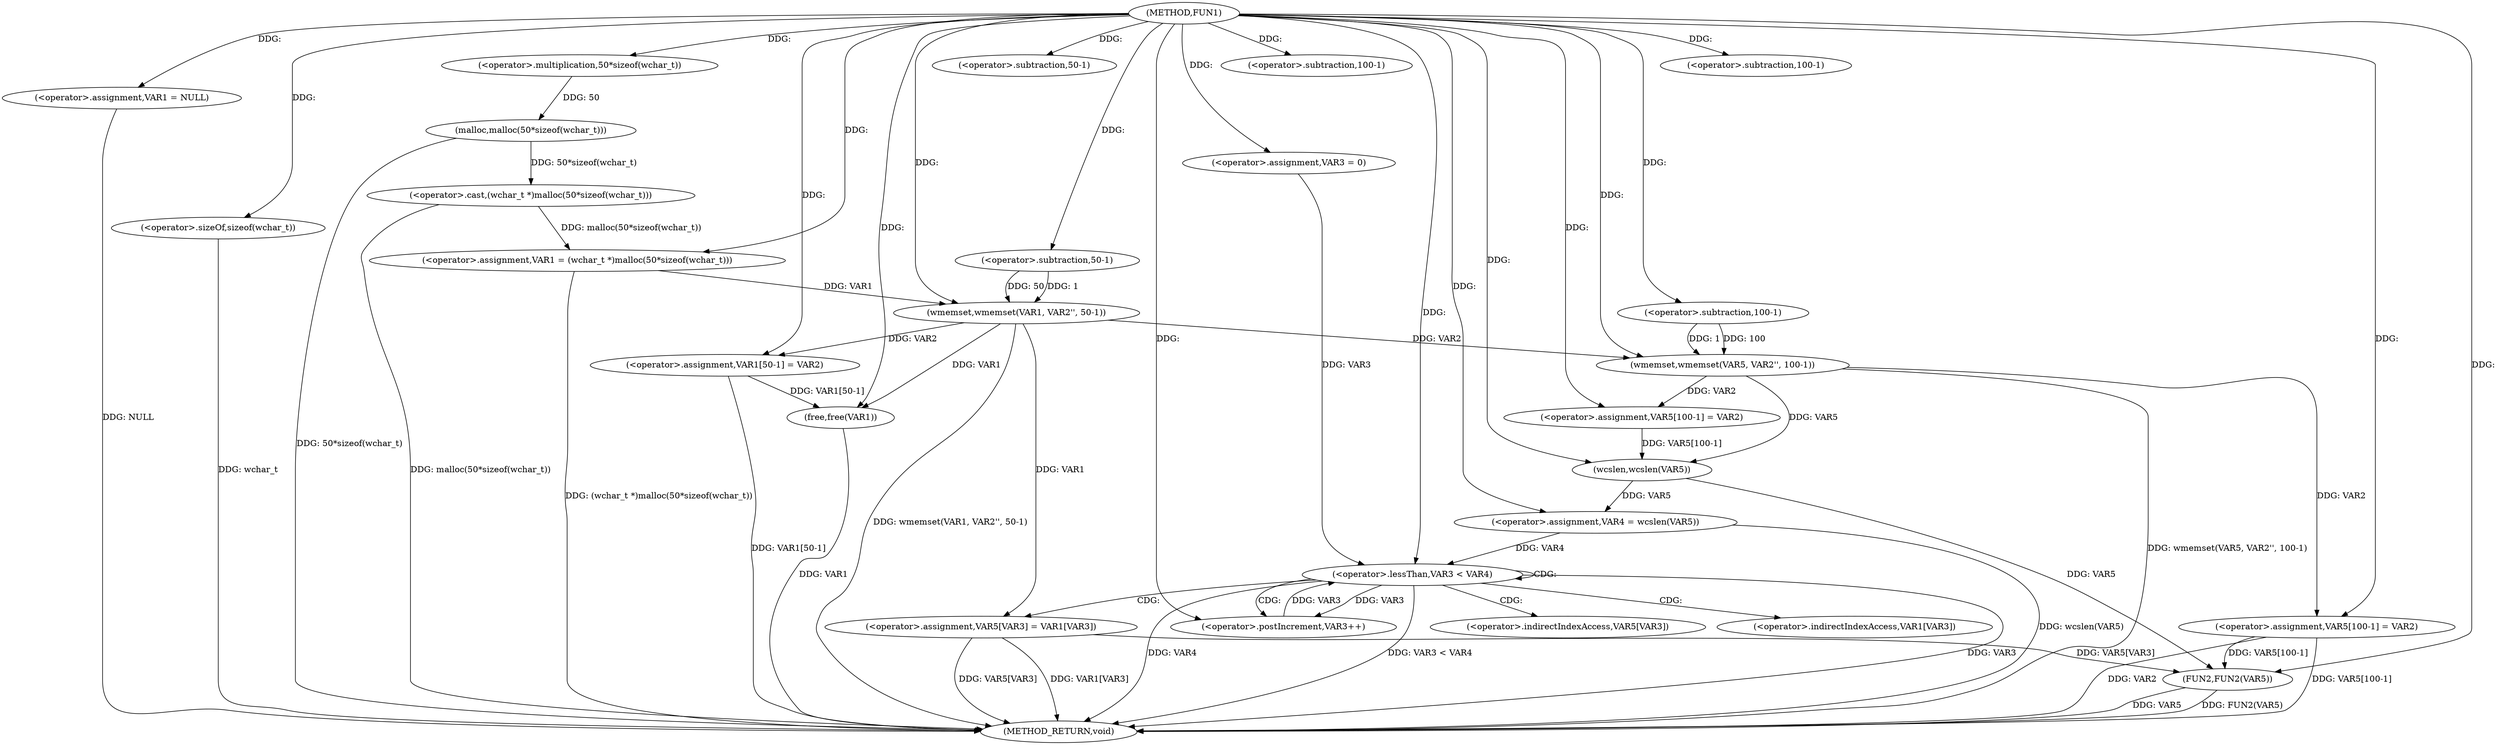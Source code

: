 digraph FUN1 {  
"1000100" [label = "(METHOD,FUN1)" ]
"1000177" [label = "(METHOD_RETURN,void)" ]
"1000103" [label = "(<operator>.assignment,VAR1 = NULL)" ]
"1000106" [label = "(<operator>.assignment,VAR1 = (wchar_t *)malloc(50*sizeof(wchar_t)))" ]
"1000108" [label = "(<operator>.cast,(wchar_t *)malloc(50*sizeof(wchar_t)))" ]
"1000110" [label = "(malloc,malloc(50*sizeof(wchar_t)))" ]
"1000111" [label = "(<operator>.multiplication,50*sizeof(wchar_t))" ]
"1000113" [label = "(<operator>.sizeOf,sizeof(wchar_t))" ]
"1000115" [label = "(wmemset,wmemset(VAR1, VAR2'', 50-1))" ]
"1000118" [label = "(<operator>.subtraction,50-1)" ]
"1000121" [label = "(<operator>.assignment,VAR1[50-1] = VAR2)" ]
"1000124" [label = "(<operator>.subtraction,50-1)" ]
"1000132" [label = "(wmemset,wmemset(VAR5, VAR2'', 100-1))" ]
"1000135" [label = "(<operator>.subtraction,100-1)" ]
"1000138" [label = "(<operator>.assignment,VAR5[100-1] = VAR2)" ]
"1000141" [label = "(<operator>.subtraction,100-1)" ]
"1000145" [label = "(<operator>.assignment,VAR4 = wcslen(VAR5))" ]
"1000147" [label = "(wcslen,wcslen(VAR5))" ]
"1000150" [label = "(<operator>.assignment,VAR3 = 0)" ]
"1000153" [label = "(<operator>.lessThan,VAR3 < VAR4)" ]
"1000156" [label = "(<operator>.postIncrement,VAR3++)" ]
"1000159" [label = "(<operator>.assignment,VAR5[VAR3] = VAR1[VAR3])" ]
"1000166" [label = "(<operator>.assignment,VAR5[100-1] = VAR2)" ]
"1000169" [label = "(<operator>.subtraction,100-1)" ]
"1000173" [label = "(FUN2,FUN2(VAR5))" ]
"1000175" [label = "(free,free(VAR1))" ]
"1000160" [label = "(<operator>.indirectIndexAccess,VAR5[VAR3])" ]
"1000163" [label = "(<operator>.indirectIndexAccess,VAR1[VAR3])" ]
  "1000166" -> "1000177"  [ label = "DDG: VAR2"] 
  "1000106" -> "1000177"  [ label = "DDG: (wchar_t *)malloc(50*sizeof(wchar_t))"] 
  "1000103" -> "1000177"  [ label = "DDG: NULL"] 
  "1000132" -> "1000177"  [ label = "DDG: wmemset(VAR5, VAR2'', 100-1)"] 
  "1000175" -> "1000177"  [ label = "DDG: VAR1"] 
  "1000153" -> "1000177"  [ label = "DDG: VAR3 < VAR4"] 
  "1000153" -> "1000177"  [ label = "DDG: VAR3"] 
  "1000159" -> "1000177"  [ label = "DDG: VAR1[VAR3]"] 
  "1000113" -> "1000177"  [ label = "DDG: wchar_t"] 
  "1000159" -> "1000177"  [ label = "DDG: VAR5[VAR3]"] 
  "1000153" -> "1000177"  [ label = "DDG: VAR4"] 
  "1000166" -> "1000177"  [ label = "DDG: VAR5[100-1]"] 
  "1000115" -> "1000177"  [ label = "DDG: wmemset(VAR1, VAR2'', 50-1)"] 
  "1000108" -> "1000177"  [ label = "DDG: malloc(50*sizeof(wchar_t))"] 
  "1000173" -> "1000177"  [ label = "DDG: FUN2(VAR5)"] 
  "1000121" -> "1000177"  [ label = "DDG: VAR1[50-1]"] 
  "1000145" -> "1000177"  [ label = "DDG: wcslen(VAR5)"] 
  "1000110" -> "1000177"  [ label = "DDG: 50*sizeof(wchar_t)"] 
  "1000173" -> "1000177"  [ label = "DDG: VAR5"] 
  "1000100" -> "1000103"  [ label = "DDG: "] 
  "1000108" -> "1000106"  [ label = "DDG: malloc(50*sizeof(wchar_t))"] 
  "1000100" -> "1000106"  [ label = "DDG: "] 
  "1000110" -> "1000108"  [ label = "DDG: 50*sizeof(wchar_t)"] 
  "1000111" -> "1000110"  [ label = "DDG: 50"] 
  "1000100" -> "1000111"  [ label = "DDG: "] 
  "1000100" -> "1000113"  [ label = "DDG: "] 
  "1000106" -> "1000115"  [ label = "DDG: VAR1"] 
  "1000100" -> "1000115"  [ label = "DDG: "] 
  "1000118" -> "1000115"  [ label = "DDG: 50"] 
  "1000118" -> "1000115"  [ label = "DDG: 1"] 
  "1000100" -> "1000118"  [ label = "DDG: "] 
  "1000115" -> "1000121"  [ label = "DDG: VAR2"] 
  "1000100" -> "1000121"  [ label = "DDG: "] 
  "1000100" -> "1000124"  [ label = "DDG: "] 
  "1000100" -> "1000132"  [ label = "DDG: "] 
  "1000115" -> "1000132"  [ label = "DDG: VAR2"] 
  "1000135" -> "1000132"  [ label = "DDG: 100"] 
  "1000135" -> "1000132"  [ label = "DDG: 1"] 
  "1000100" -> "1000135"  [ label = "DDG: "] 
  "1000132" -> "1000138"  [ label = "DDG: VAR2"] 
  "1000100" -> "1000138"  [ label = "DDG: "] 
  "1000100" -> "1000141"  [ label = "DDG: "] 
  "1000147" -> "1000145"  [ label = "DDG: VAR5"] 
  "1000100" -> "1000145"  [ label = "DDG: "] 
  "1000138" -> "1000147"  [ label = "DDG: VAR5[100-1]"] 
  "1000132" -> "1000147"  [ label = "DDG: VAR5"] 
  "1000100" -> "1000147"  [ label = "DDG: "] 
  "1000100" -> "1000150"  [ label = "DDG: "] 
  "1000150" -> "1000153"  [ label = "DDG: VAR3"] 
  "1000156" -> "1000153"  [ label = "DDG: VAR3"] 
  "1000100" -> "1000153"  [ label = "DDG: "] 
  "1000145" -> "1000153"  [ label = "DDG: VAR4"] 
  "1000153" -> "1000156"  [ label = "DDG: VAR3"] 
  "1000100" -> "1000156"  [ label = "DDG: "] 
  "1000115" -> "1000159"  [ label = "DDG: VAR1"] 
  "1000100" -> "1000166"  [ label = "DDG: "] 
  "1000132" -> "1000166"  [ label = "DDG: VAR2"] 
  "1000100" -> "1000169"  [ label = "DDG: "] 
  "1000159" -> "1000173"  [ label = "DDG: VAR5[VAR3]"] 
  "1000166" -> "1000173"  [ label = "DDG: VAR5[100-1]"] 
  "1000147" -> "1000173"  [ label = "DDG: VAR5"] 
  "1000100" -> "1000173"  [ label = "DDG: "] 
  "1000121" -> "1000175"  [ label = "DDG: VAR1[50-1]"] 
  "1000115" -> "1000175"  [ label = "DDG: VAR1"] 
  "1000100" -> "1000175"  [ label = "DDG: "] 
  "1000153" -> "1000163"  [ label = "CDG: "] 
  "1000153" -> "1000156"  [ label = "CDG: "] 
  "1000153" -> "1000160"  [ label = "CDG: "] 
  "1000153" -> "1000153"  [ label = "CDG: "] 
  "1000153" -> "1000159"  [ label = "CDG: "] 
}

